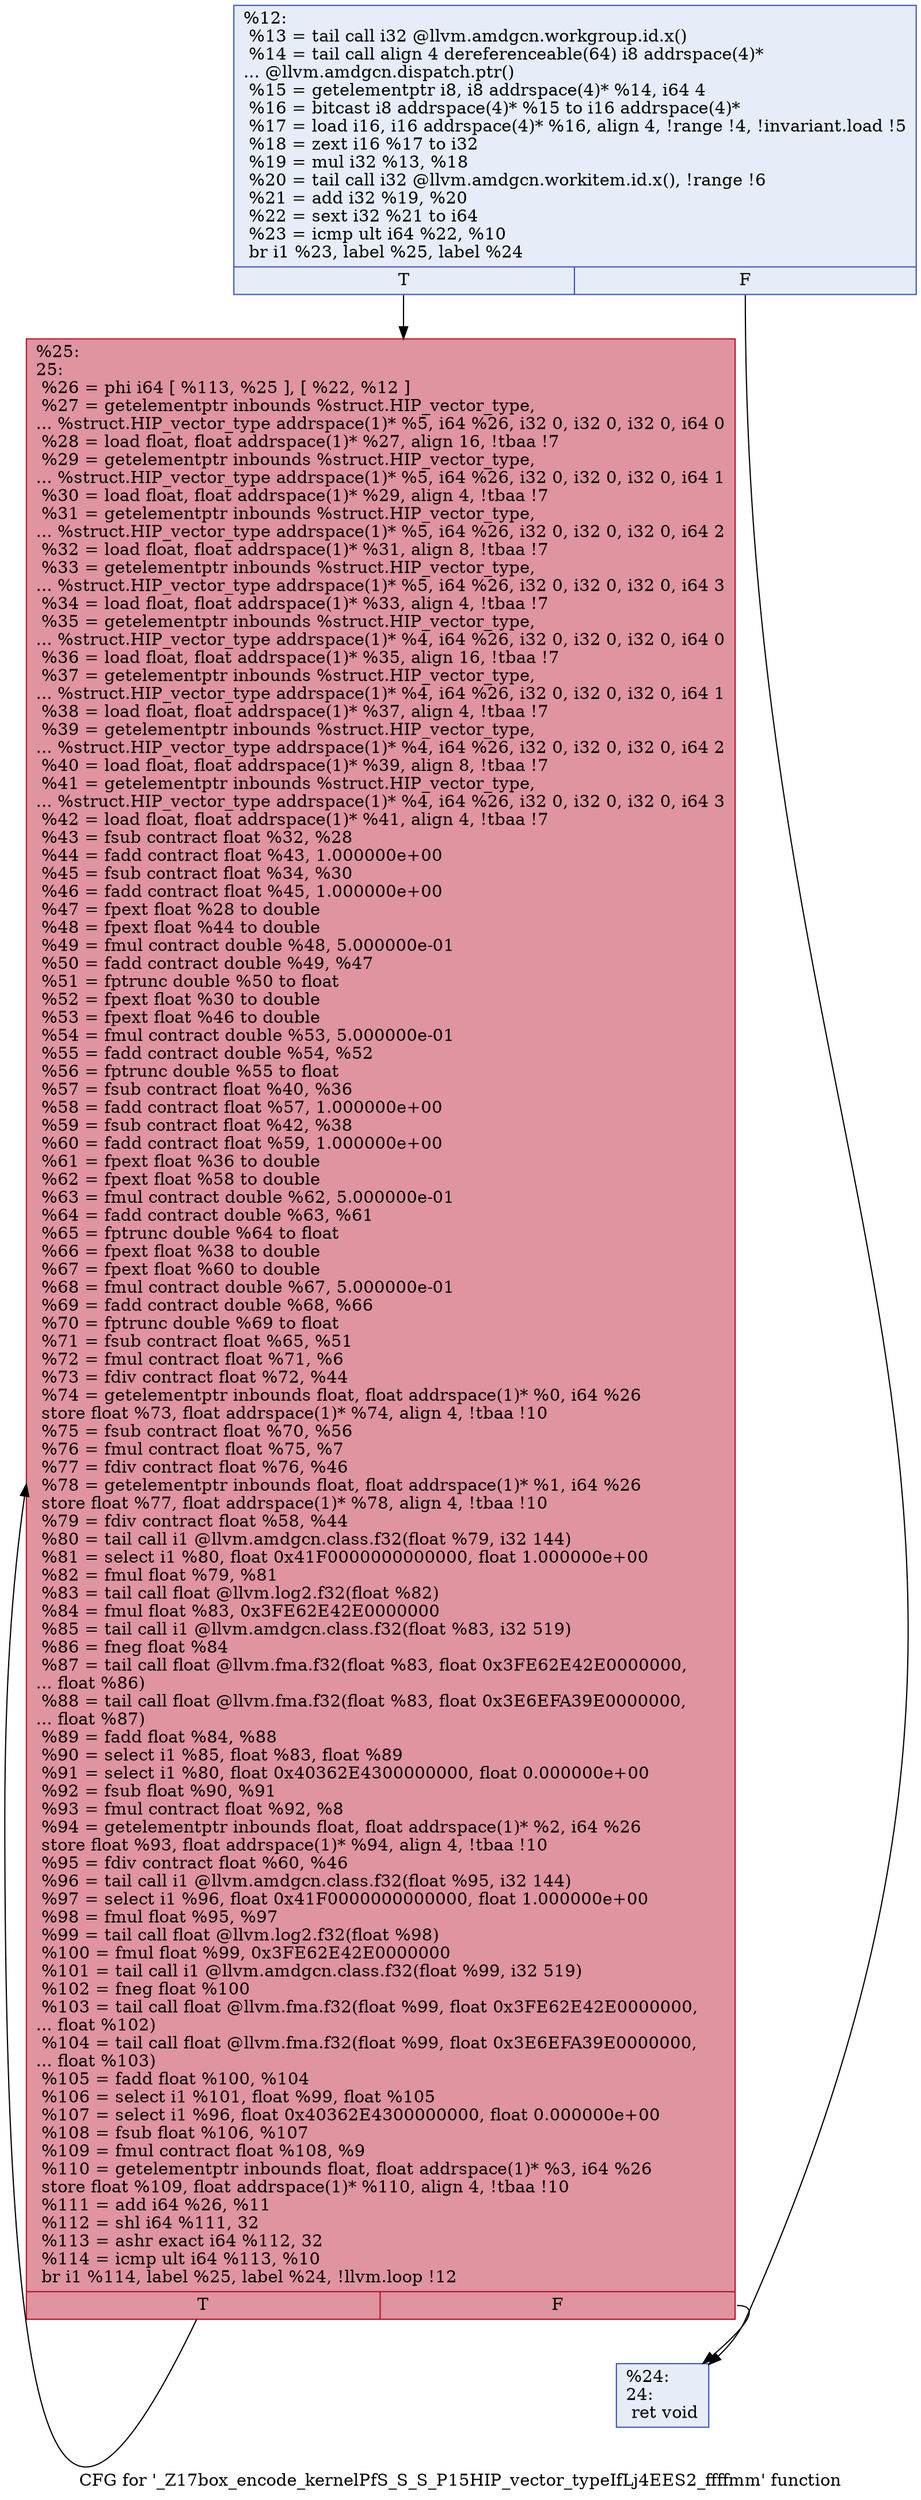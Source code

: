 digraph "CFG for '_Z17box_encode_kernelPfS_S_S_P15HIP_vector_typeIfLj4EES2_ffffmm' function" {
	label="CFG for '_Z17box_encode_kernelPfS_S_S_P15HIP_vector_typeIfLj4EES2_ffffmm' function";

	Node0x498a5a0 [shape=record,color="#3d50c3ff", style=filled, fillcolor="#c7d7f070",label="{%12:\l  %13 = tail call i32 @llvm.amdgcn.workgroup.id.x()\l  %14 = tail call align 4 dereferenceable(64) i8 addrspace(4)*\l... @llvm.amdgcn.dispatch.ptr()\l  %15 = getelementptr i8, i8 addrspace(4)* %14, i64 4\l  %16 = bitcast i8 addrspace(4)* %15 to i16 addrspace(4)*\l  %17 = load i16, i16 addrspace(4)* %16, align 4, !range !4, !invariant.load !5\l  %18 = zext i16 %17 to i32\l  %19 = mul i32 %13, %18\l  %20 = tail call i32 @llvm.amdgcn.workitem.id.x(), !range !6\l  %21 = add i32 %19, %20\l  %22 = sext i32 %21 to i64\l  %23 = icmp ult i64 %22, %10\l  br i1 %23, label %25, label %24\l|{<s0>T|<s1>F}}"];
	Node0x498a5a0:s0 -> Node0x498d120;
	Node0x498a5a0:s1 -> Node0x498d1b0;
	Node0x498d1b0 [shape=record,color="#3d50c3ff", style=filled, fillcolor="#c7d7f070",label="{%24:\l24:                                               \l  ret void\l}"];
	Node0x498d120 [shape=record,color="#b70d28ff", style=filled, fillcolor="#b70d2870",label="{%25:\l25:                                               \l  %26 = phi i64 [ %113, %25 ], [ %22, %12 ]\l  %27 = getelementptr inbounds %struct.HIP_vector_type,\l... %struct.HIP_vector_type addrspace(1)* %5, i64 %26, i32 0, i32 0, i32 0, i64 0\l  %28 = load float, float addrspace(1)* %27, align 16, !tbaa !7\l  %29 = getelementptr inbounds %struct.HIP_vector_type,\l... %struct.HIP_vector_type addrspace(1)* %5, i64 %26, i32 0, i32 0, i32 0, i64 1\l  %30 = load float, float addrspace(1)* %29, align 4, !tbaa !7\l  %31 = getelementptr inbounds %struct.HIP_vector_type,\l... %struct.HIP_vector_type addrspace(1)* %5, i64 %26, i32 0, i32 0, i32 0, i64 2\l  %32 = load float, float addrspace(1)* %31, align 8, !tbaa !7\l  %33 = getelementptr inbounds %struct.HIP_vector_type,\l... %struct.HIP_vector_type addrspace(1)* %5, i64 %26, i32 0, i32 0, i32 0, i64 3\l  %34 = load float, float addrspace(1)* %33, align 4, !tbaa !7\l  %35 = getelementptr inbounds %struct.HIP_vector_type,\l... %struct.HIP_vector_type addrspace(1)* %4, i64 %26, i32 0, i32 0, i32 0, i64 0\l  %36 = load float, float addrspace(1)* %35, align 16, !tbaa !7\l  %37 = getelementptr inbounds %struct.HIP_vector_type,\l... %struct.HIP_vector_type addrspace(1)* %4, i64 %26, i32 0, i32 0, i32 0, i64 1\l  %38 = load float, float addrspace(1)* %37, align 4, !tbaa !7\l  %39 = getelementptr inbounds %struct.HIP_vector_type,\l... %struct.HIP_vector_type addrspace(1)* %4, i64 %26, i32 0, i32 0, i32 0, i64 2\l  %40 = load float, float addrspace(1)* %39, align 8, !tbaa !7\l  %41 = getelementptr inbounds %struct.HIP_vector_type,\l... %struct.HIP_vector_type addrspace(1)* %4, i64 %26, i32 0, i32 0, i32 0, i64 3\l  %42 = load float, float addrspace(1)* %41, align 4, !tbaa !7\l  %43 = fsub contract float %32, %28\l  %44 = fadd contract float %43, 1.000000e+00\l  %45 = fsub contract float %34, %30\l  %46 = fadd contract float %45, 1.000000e+00\l  %47 = fpext float %28 to double\l  %48 = fpext float %44 to double\l  %49 = fmul contract double %48, 5.000000e-01\l  %50 = fadd contract double %49, %47\l  %51 = fptrunc double %50 to float\l  %52 = fpext float %30 to double\l  %53 = fpext float %46 to double\l  %54 = fmul contract double %53, 5.000000e-01\l  %55 = fadd contract double %54, %52\l  %56 = fptrunc double %55 to float\l  %57 = fsub contract float %40, %36\l  %58 = fadd contract float %57, 1.000000e+00\l  %59 = fsub contract float %42, %38\l  %60 = fadd contract float %59, 1.000000e+00\l  %61 = fpext float %36 to double\l  %62 = fpext float %58 to double\l  %63 = fmul contract double %62, 5.000000e-01\l  %64 = fadd contract double %63, %61\l  %65 = fptrunc double %64 to float\l  %66 = fpext float %38 to double\l  %67 = fpext float %60 to double\l  %68 = fmul contract double %67, 5.000000e-01\l  %69 = fadd contract double %68, %66\l  %70 = fptrunc double %69 to float\l  %71 = fsub contract float %65, %51\l  %72 = fmul contract float %71, %6\l  %73 = fdiv contract float %72, %44\l  %74 = getelementptr inbounds float, float addrspace(1)* %0, i64 %26\l  store float %73, float addrspace(1)* %74, align 4, !tbaa !10\l  %75 = fsub contract float %70, %56\l  %76 = fmul contract float %75, %7\l  %77 = fdiv contract float %76, %46\l  %78 = getelementptr inbounds float, float addrspace(1)* %1, i64 %26\l  store float %77, float addrspace(1)* %78, align 4, !tbaa !10\l  %79 = fdiv contract float %58, %44\l  %80 = tail call i1 @llvm.amdgcn.class.f32(float %79, i32 144)\l  %81 = select i1 %80, float 0x41F0000000000000, float 1.000000e+00\l  %82 = fmul float %79, %81\l  %83 = tail call float @llvm.log2.f32(float %82)\l  %84 = fmul float %83, 0x3FE62E42E0000000\l  %85 = tail call i1 @llvm.amdgcn.class.f32(float %83, i32 519)\l  %86 = fneg float %84\l  %87 = tail call float @llvm.fma.f32(float %83, float 0x3FE62E42E0000000,\l... float %86)\l  %88 = tail call float @llvm.fma.f32(float %83, float 0x3E6EFA39E0000000,\l... float %87)\l  %89 = fadd float %84, %88\l  %90 = select i1 %85, float %83, float %89\l  %91 = select i1 %80, float 0x40362E4300000000, float 0.000000e+00\l  %92 = fsub float %90, %91\l  %93 = fmul contract float %92, %8\l  %94 = getelementptr inbounds float, float addrspace(1)* %2, i64 %26\l  store float %93, float addrspace(1)* %94, align 4, !tbaa !10\l  %95 = fdiv contract float %60, %46\l  %96 = tail call i1 @llvm.amdgcn.class.f32(float %95, i32 144)\l  %97 = select i1 %96, float 0x41F0000000000000, float 1.000000e+00\l  %98 = fmul float %95, %97\l  %99 = tail call float @llvm.log2.f32(float %98)\l  %100 = fmul float %99, 0x3FE62E42E0000000\l  %101 = tail call i1 @llvm.amdgcn.class.f32(float %99, i32 519)\l  %102 = fneg float %100\l  %103 = tail call float @llvm.fma.f32(float %99, float 0x3FE62E42E0000000,\l... float %102)\l  %104 = tail call float @llvm.fma.f32(float %99, float 0x3E6EFA39E0000000,\l... float %103)\l  %105 = fadd float %100, %104\l  %106 = select i1 %101, float %99, float %105\l  %107 = select i1 %96, float 0x40362E4300000000, float 0.000000e+00\l  %108 = fsub float %106, %107\l  %109 = fmul contract float %108, %9\l  %110 = getelementptr inbounds float, float addrspace(1)* %3, i64 %26\l  store float %109, float addrspace(1)* %110, align 4, !tbaa !10\l  %111 = add i64 %26, %11\l  %112 = shl i64 %111, 32\l  %113 = ashr exact i64 %112, 32\l  %114 = icmp ult i64 %113, %10\l  br i1 %114, label %25, label %24, !llvm.loop !12\l|{<s0>T|<s1>F}}"];
	Node0x498d120:s0 -> Node0x498d120;
	Node0x498d120:s1 -> Node0x498d1b0;
}
